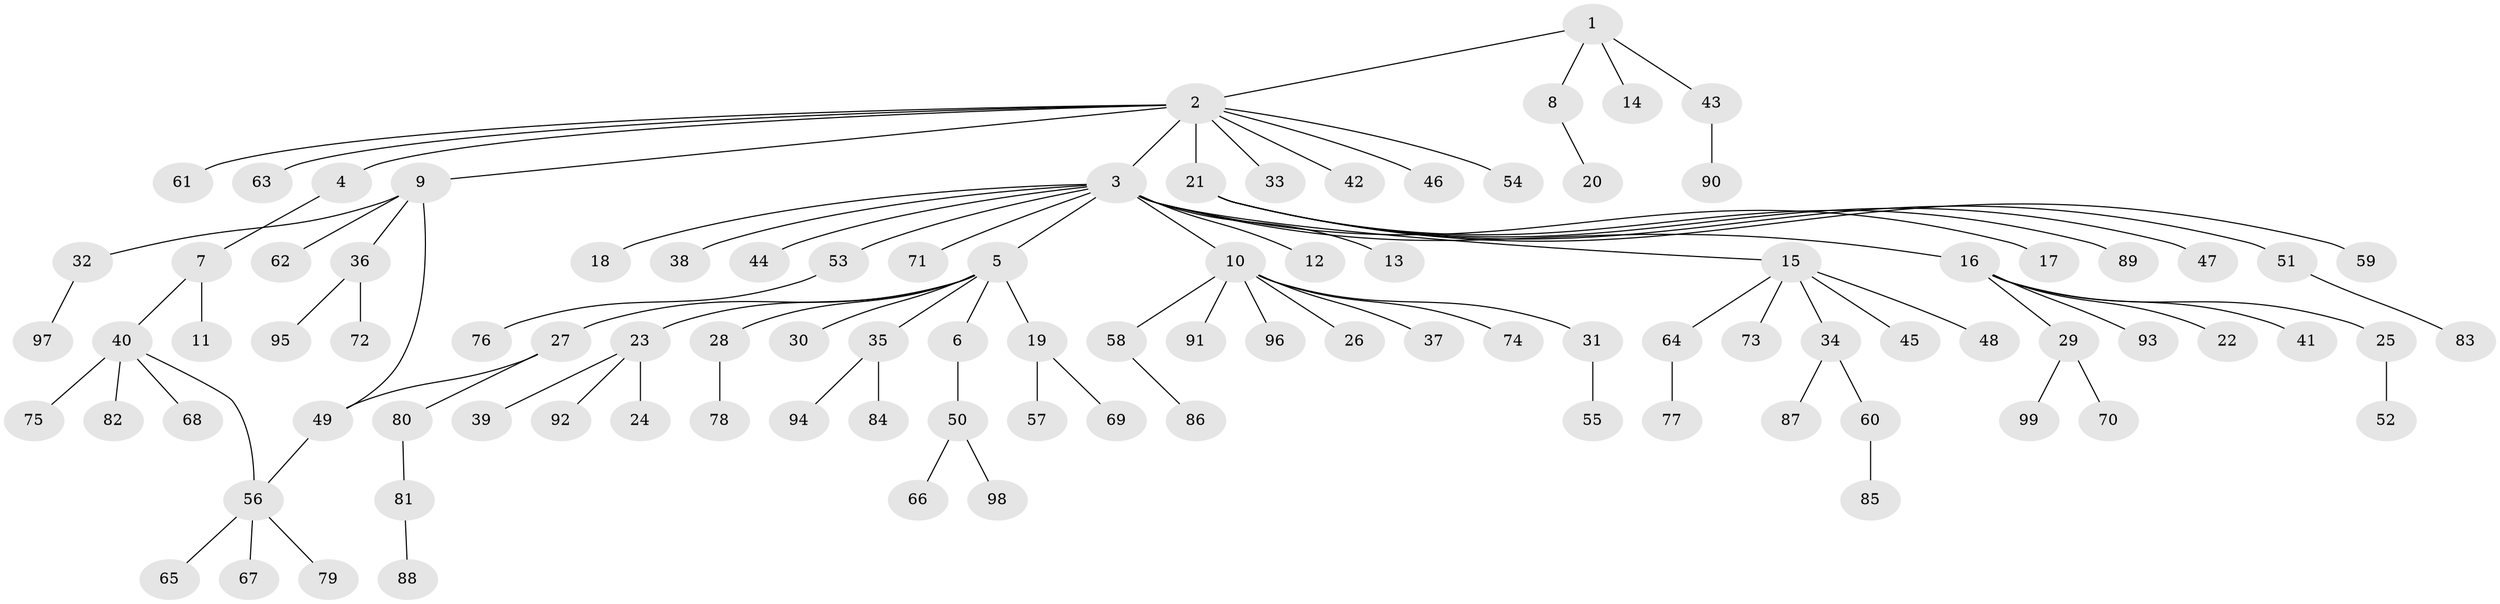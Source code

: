 // coarse degree distribution, {3: 0.05194805194805195, 14: 0.012987012987012988, 19: 0.012987012987012988, 2: 0.14285714285714285, 1: 0.7012987012987013, 8: 0.025974025974025976, 5: 0.03896103896103896, 4: 0.012987012987012988}
// Generated by graph-tools (version 1.1) at 2025/41/03/06/25 10:41:45]
// undirected, 99 vertices, 100 edges
graph export_dot {
graph [start="1"]
  node [color=gray90,style=filled];
  1;
  2;
  3;
  4;
  5;
  6;
  7;
  8;
  9;
  10;
  11;
  12;
  13;
  14;
  15;
  16;
  17;
  18;
  19;
  20;
  21;
  22;
  23;
  24;
  25;
  26;
  27;
  28;
  29;
  30;
  31;
  32;
  33;
  34;
  35;
  36;
  37;
  38;
  39;
  40;
  41;
  42;
  43;
  44;
  45;
  46;
  47;
  48;
  49;
  50;
  51;
  52;
  53;
  54;
  55;
  56;
  57;
  58;
  59;
  60;
  61;
  62;
  63;
  64;
  65;
  66;
  67;
  68;
  69;
  70;
  71;
  72;
  73;
  74;
  75;
  76;
  77;
  78;
  79;
  80;
  81;
  82;
  83;
  84;
  85;
  86;
  87;
  88;
  89;
  90;
  91;
  92;
  93;
  94;
  95;
  96;
  97;
  98;
  99;
  1 -- 2;
  1 -- 8;
  1 -- 14;
  1 -- 43;
  2 -- 3;
  2 -- 4;
  2 -- 9;
  2 -- 21;
  2 -- 33;
  2 -- 42;
  2 -- 46;
  2 -- 54;
  2 -- 61;
  2 -- 63;
  3 -- 5;
  3 -- 10;
  3 -- 12;
  3 -- 13;
  3 -- 15;
  3 -- 16;
  3 -- 17;
  3 -- 18;
  3 -- 38;
  3 -- 44;
  3 -- 53;
  3 -- 71;
  4 -- 7;
  5 -- 6;
  5 -- 19;
  5 -- 23;
  5 -- 27;
  5 -- 28;
  5 -- 30;
  5 -- 35;
  6 -- 50;
  7 -- 11;
  7 -- 40;
  8 -- 20;
  9 -- 32;
  9 -- 36;
  9 -- 49;
  9 -- 62;
  10 -- 26;
  10 -- 31;
  10 -- 37;
  10 -- 58;
  10 -- 74;
  10 -- 91;
  10 -- 96;
  15 -- 34;
  15 -- 45;
  15 -- 48;
  15 -- 64;
  15 -- 73;
  16 -- 22;
  16 -- 25;
  16 -- 29;
  16 -- 41;
  16 -- 93;
  19 -- 57;
  19 -- 69;
  21 -- 47;
  21 -- 51;
  21 -- 59;
  21 -- 89;
  23 -- 24;
  23 -- 39;
  23 -- 92;
  25 -- 52;
  27 -- 49;
  27 -- 80;
  28 -- 78;
  29 -- 70;
  29 -- 99;
  31 -- 55;
  32 -- 97;
  34 -- 60;
  34 -- 87;
  35 -- 84;
  35 -- 94;
  36 -- 72;
  36 -- 95;
  40 -- 56;
  40 -- 68;
  40 -- 75;
  40 -- 82;
  43 -- 90;
  49 -- 56;
  50 -- 66;
  50 -- 98;
  51 -- 83;
  53 -- 76;
  56 -- 65;
  56 -- 67;
  56 -- 79;
  58 -- 86;
  60 -- 85;
  64 -- 77;
  80 -- 81;
  81 -- 88;
}
